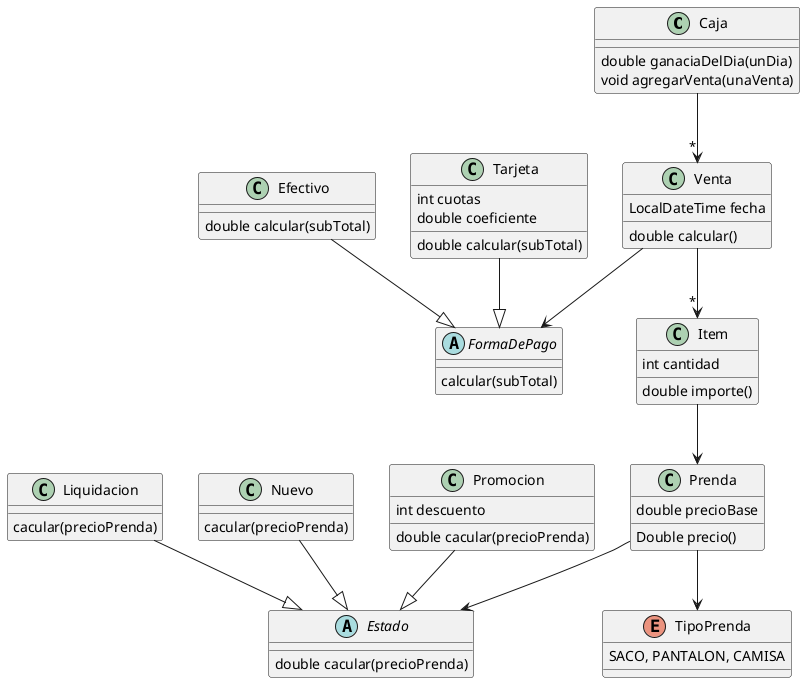 @startuml

class Caja {
double ganaciaDelDia(unDia)
void agregarVenta(unaVenta)
}

class Efectivo {
double calcular(subTotal)
}

abstract class Estado {
double cacular(precioPrenda)
}

abstract class FormaDePago {
calcular(subTotal)
}

class Item {
int cantidad
double importe()
}

class Liquidacion {
cacular(precioPrenda)
}

class Nuevo {
cacular(precioPrenda)
}

class Prenda {
double precioBase
Double precio()
}

class Promocion {
int descuento
double cacular(precioPrenda)
}

class Tarjeta {
int cuotas
double coeficiente
double calcular(subTotal)
}

enum TipoPrenda {
SACO, PANTALON, CAMISA
}

class Venta {
LocalDateTime fecha
double calcular()
}


Caja --> "*" Venta
Efectivo --|> FormaDePago
Tarjeta --|> FormaDePago
Nuevo--|> Estado
Promocion--|> Estado
Liquidacion--|> Estado
Item --> Prenda
Prenda --> TipoPrenda
Prenda --> Estado
Venta --> "*" Item
Venta --> FormaDePago
@enduml